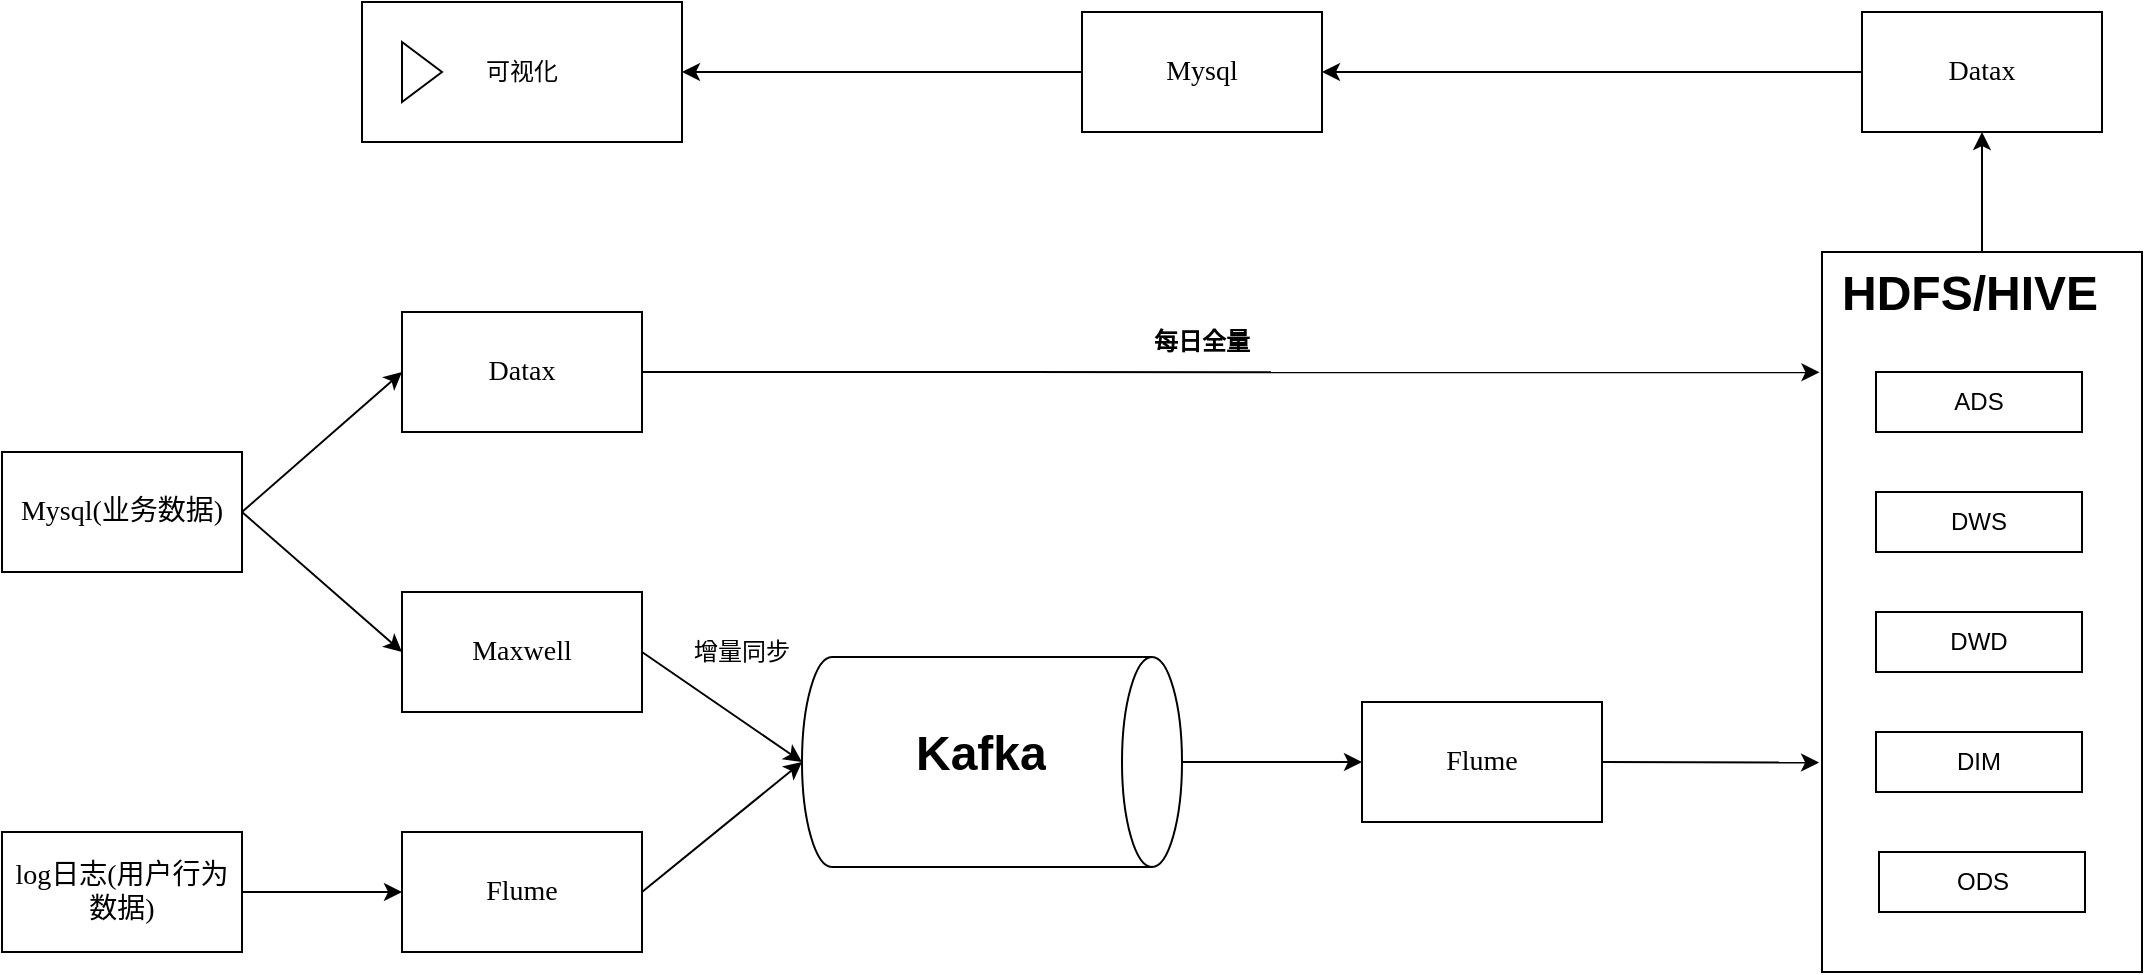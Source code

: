 <mxfile version="24.6.4" type="github">
  <diagram name="第 1 页" id="dqBaYqO7WzD5fqr5qZA4">
    <mxGraphModel dx="1235" dy="669" grid="1" gridSize="10" guides="1" tooltips="1" connect="1" arrows="1" fold="1" page="1" pageScale="1" pageWidth="827" pageHeight="1169" math="0" shadow="0">
      <root>
        <mxCell id="0" />
        <mxCell id="1" parent="0" />
        <mxCell id="vWg-QGZOdzcZlGOuCy5n-1" value="&lt;font face=&quot;Garamond&quot; style=&quot;font-size: 14px;&quot;&gt;Mysql(&lt;/font&gt;&lt;span style=&quot;font-family: Garamond; font-size: 14px;&quot;&gt;业务数据&lt;/span&gt;&lt;font face=&quot;Garamond&quot; style=&quot;font-size: 14px;&quot;&gt;)&lt;/font&gt;" style="rounded=0;whiteSpace=wrap;html=1;" vertex="1" parent="1">
          <mxGeometry x="120" y="290" width="120" height="60" as="geometry" />
        </mxCell>
        <mxCell id="vWg-QGZOdzcZlGOuCy5n-2" value="&lt;font face=&quot;Garamond&quot;&gt;&lt;span style=&quot;font-size: 14px;&quot;&gt;Datax&lt;/span&gt;&lt;/font&gt;" style="rounded=0;whiteSpace=wrap;html=1;" vertex="1" parent="1">
          <mxGeometry x="320" y="220" width="120" height="60" as="geometry" />
        </mxCell>
        <mxCell id="vWg-QGZOdzcZlGOuCy5n-3" value="&lt;font face=&quot;Garamond&quot;&gt;&lt;span style=&quot;font-size: 14px;&quot;&gt;Maxwell&lt;/span&gt;&lt;/font&gt;" style="rounded=0;whiteSpace=wrap;html=1;" vertex="1" parent="1">
          <mxGeometry x="320" y="360" width="120" height="60" as="geometry" />
        </mxCell>
        <mxCell id="vWg-QGZOdzcZlGOuCy5n-4" value="&lt;font face=&quot;Garamond&quot; style=&quot;font-size: 14px;&quot;&gt;log日志(&lt;/font&gt;&lt;span style=&quot;font-family: Garamond; font-size: 14px;&quot;&gt;用户行为数据&lt;/span&gt;&lt;span style=&quot;font-size: 14px; font-family: Garamond; background-color: initial;&quot;&gt;)&lt;/span&gt;" style="rounded=0;whiteSpace=wrap;html=1;" vertex="1" parent="1">
          <mxGeometry x="120" y="480" width="120" height="60" as="geometry" />
        </mxCell>
        <mxCell id="vWg-QGZOdzcZlGOuCy5n-5" value="&lt;font face=&quot;Garamond&quot;&gt;&lt;span style=&quot;font-size: 14px;&quot;&gt;Flume&lt;/span&gt;&lt;/font&gt;" style="rounded=0;whiteSpace=wrap;html=1;" vertex="1" parent="1">
          <mxGeometry x="320" y="480" width="120" height="60" as="geometry" />
        </mxCell>
        <mxCell id="vWg-QGZOdzcZlGOuCy5n-7" value="" style="shape=cylinder3;whiteSpace=wrap;html=1;boundedLbl=1;backgroundOutline=1;size=15;rotation=90;" vertex="1" parent="1">
          <mxGeometry x="562.5" y="350" width="105" height="190" as="geometry" />
        </mxCell>
        <mxCell id="vWg-QGZOdzcZlGOuCy5n-8" value="&lt;h1 style=&quot;margin-top: 0px;&quot;&gt;Kafka&lt;/h1&gt;" style="text;html=1;whiteSpace=wrap;overflow=hidden;rounded=0;" vertex="1" parent="1">
          <mxGeometry x="575" y="420" width="80" height="40" as="geometry" />
        </mxCell>
        <mxCell id="vWg-QGZOdzcZlGOuCy5n-9" value="" style="endArrow=classic;html=1;rounded=0;entryX=0;entryY=0.5;entryDx=0;entryDy=0;exitX=1;exitY=0.5;exitDx=0;exitDy=0;" edge="1" parent="1" source="vWg-QGZOdzcZlGOuCy5n-1" target="vWg-QGZOdzcZlGOuCy5n-2">
          <mxGeometry width="50" height="50" relative="1" as="geometry">
            <mxPoint x="370" y="480" as="sourcePoint" />
            <mxPoint x="420" y="430" as="targetPoint" />
          </mxGeometry>
        </mxCell>
        <mxCell id="vWg-QGZOdzcZlGOuCy5n-10" value="" style="endArrow=classic;html=1;rounded=0;entryX=0;entryY=0.5;entryDx=0;entryDy=0;" edge="1" parent="1" target="vWg-QGZOdzcZlGOuCy5n-3">
          <mxGeometry width="50" height="50" relative="1" as="geometry">
            <mxPoint x="240" y="320" as="sourcePoint" />
            <mxPoint x="330" y="260" as="targetPoint" />
          </mxGeometry>
        </mxCell>
        <mxCell id="vWg-QGZOdzcZlGOuCy5n-12" value="" style="endArrow=classic;html=1;rounded=0;entryX=0;entryY=0.5;entryDx=0;entryDy=0;exitX=1;exitY=0.5;exitDx=0;exitDy=0;" edge="1" parent="1" source="vWg-QGZOdzcZlGOuCy5n-4" target="vWg-QGZOdzcZlGOuCy5n-5">
          <mxGeometry width="50" height="50" relative="1" as="geometry">
            <mxPoint x="250" y="330" as="sourcePoint" />
            <mxPoint x="330" y="400" as="targetPoint" />
          </mxGeometry>
        </mxCell>
        <mxCell id="vWg-QGZOdzcZlGOuCy5n-13" value="" style="endArrow=classic;html=1;rounded=0;entryX=0.5;entryY=1;entryDx=0;entryDy=0;exitX=1;exitY=0.5;exitDx=0;exitDy=0;entryPerimeter=0;" edge="1" parent="1" source="vWg-QGZOdzcZlGOuCy5n-3" target="vWg-QGZOdzcZlGOuCy5n-7">
          <mxGeometry width="50" height="50" relative="1" as="geometry">
            <mxPoint x="250" y="520" as="sourcePoint" />
            <mxPoint x="330" y="520" as="targetPoint" />
          </mxGeometry>
        </mxCell>
        <mxCell id="vWg-QGZOdzcZlGOuCy5n-14" value="" style="endArrow=classic;html=1;rounded=0;exitX=1;exitY=0.5;exitDx=0;exitDy=0;entryX=0.5;entryY=1;entryDx=0;entryDy=0;entryPerimeter=0;" edge="1" parent="1" source="vWg-QGZOdzcZlGOuCy5n-5" target="vWg-QGZOdzcZlGOuCy5n-7">
          <mxGeometry width="50" height="50" relative="1" as="geometry">
            <mxPoint x="450" y="400" as="sourcePoint" />
            <mxPoint x="510" y="440" as="targetPoint" />
          </mxGeometry>
        </mxCell>
        <mxCell id="vWg-QGZOdzcZlGOuCy5n-16" value="" style="rounded=0;whiteSpace=wrap;html=1;" vertex="1" parent="1">
          <mxGeometry x="1030" y="190" width="160" height="360" as="geometry" />
        </mxCell>
        <mxCell id="vWg-QGZOdzcZlGOuCy5n-20" value="&lt;h1 style=&quot;margin-top: 0px;&quot;&gt;HDFS/HIVE&lt;/h1&gt;" style="text;html=1;whiteSpace=wrap;overflow=hidden;rounded=0;" vertex="1" parent="1">
          <mxGeometry x="1037.5" y="190" width="145" height="40" as="geometry" />
        </mxCell>
        <mxCell id="vWg-QGZOdzcZlGOuCy5n-26" value="ODS" style="rounded=0;whiteSpace=wrap;html=1;" vertex="1" parent="1">
          <mxGeometry x="1058.5" y="490" width="103" height="30" as="geometry" />
        </mxCell>
        <mxCell id="vWg-QGZOdzcZlGOuCy5n-27" value="DIM" style="rounded=0;whiteSpace=wrap;html=1;" vertex="1" parent="1">
          <mxGeometry x="1057" y="430" width="103" height="30" as="geometry" />
        </mxCell>
        <mxCell id="vWg-QGZOdzcZlGOuCy5n-28" value="DWD" style="rounded=0;whiteSpace=wrap;html=1;" vertex="1" parent="1">
          <mxGeometry x="1057" y="370" width="103" height="30" as="geometry" />
        </mxCell>
        <mxCell id="vWg-QGZOdzcZlGOuCy5n-29" value="DWS" style="rounded=0;whiteSpace=wrap;html=1;" vertex="1" parent="1">
          <mxGeometry x="1057" y="310" width="103" height="30" as="geometry" />
        </mxCell>
        <mxCell id="vWg-QGZOdzcZlGOuCy5n-30" value="ADS" style="rounded=0;whiteSpace=wrap;html=1;" vertex="1" parent="1">
          <mxGeometry x="1057" y="250" width="103" height="30" as="geometry" />
        </mxCell>
        <mxCell id="vWg-QGZOdzcZlGOuCy5n-31" value="&lt;font face=&quot;Garamond&quot;&gt;&lt;span style=&quot;font-size: 14px;&quot;&gt;Datax&lt;/span&gt;&lt;/font&gt;" style="rounded=0;whiteSpace=wrap;html=1;" vertex="1" parent="1">
          <mxGeometry x="1050" y="70" width="120" height="60" as="geometry" />
        </mxCell>
        <mxCell id="vWg-QGZOdzcZlGOuCy5n-32" value="&lt;font face=&quot;Garamond&quot;&gt;&lt;span style=&quot;font-size: 14px;&quot;&gt;Mysql&lt;/span&gt;&lt;/font&gt;" style="rounded=0;whiteSpace=wrap;html=1;" vertex="1" parent="1">
          <mxGeometry x="660" y="70" width="120" height="60" as="geometry" />
        </mxCell>
        <mxCell id="vWg-QGZOdzcZlGOuCy5n-35" value="" style="endArrow=classic;html=1;rounded=0;exitX=0.5;exitY=0;exitDx=0;exitDy=0;exitPerimeter=0;entryX=0;entryY=0.5;entryDx=0;entryDy=0;" edge="1" parent="1" source="vWg-QGZOdzcZlGOuCy5n-7" target="vWg-QGZOdzcZlGOuCy5n-42">
          <mxGeometry width="50" height="50" relative="1" as="geometry">
            <mxPoint x="450" y="400" as="sourcePoint" />
            <mxPoint x="770" y="500" as="targetPoint" />
          </mxGeometry>
        </mxCell>
        <mxCell id="vWg-QGZOdzcZlGOuCy5n-36" value="" style="endArrow=classic;html=1;rounded=0;exitX=0.5;exitY=0;exitDx=0;exitDy=0;entryX=0.5;entryY=1;entryDx=0;entryDy=0;" edge="1" parent="1" source="vWg-QGZOdzcZlGOuCy5n-20" target="vWg-QGZOdzcZlGOuCy5n-31">
          <mxGeometry width="50" height="50" relative="1" as="geometry">
            <mxPoint x="950" y="455" as="sourcePoint" />
            <mxPoint x="1040" y="455" as="targetPoint" />
          </mxGeometry>
        </mxCell>
        <mxCell id="vWg-QGZOdzcZlGOuCy5n-37" value="" style="endArrow=classic;html=1;rounded=0;exitX=0;exitY=0.5;exitDx=0;exitDy=0;entryX=1;entryY=0.5;entryDx=0;entryDy=0;" edge="1" parent="1" source="vWg-QGZOdzcZlGOuCy5n-31" target="vWg-QGZOdzcZlGOuCy5n-32">
          <mxGeometry width="50" height="50" relative="1" as="geometry">
            <mxPoint x="890" y="200" as="sourcePoint" />
            <mxPoint x="890" y="140" as="targetPoint" />
          </mxGeometry>
        </mxCell>
        <mxCell id="vWg-QGZOdzcZlGOuCy5n-38" value="" style="endArrow=classic;html=1;rounded=0;exitX=0;exitY=0.5;exitDx=0;exitDy=0;entryX=1;entryY=0.5;entryDx=0;entryDy=0;" edge="1" parent="1" source="vWg-QGZOdzcZlGOuCy5n-32" target="vWg-QGZOdzcZlGOuCy5n-45">
          <mxGeometry width="50" height="50" relative="1" as="geometry">
            <mxPoint x="830" y="110" as="sourcePoint" />
            <mxPoint x="440" y="100" as="targetPoint" />
          </mxGeometry>
        </mxCell>
        <mxCell id="vWg-QGZOdzcZlGOuCy5n-39" value="" style="endArrow=classic;html=1;rounded=0;exitX=1;exitY=0.5;exitDx=0;exitDy=0;entryX=-0.008;entryY=0.167;entryDx=0;entryDy=0;entryPerimeter=0;" edge="1" parent="1" source="vWg-QGZOdzcZlGOuCy5n-2" target="vWg-QGZOdzcZlGOuCy5n-16">
          <mxGeometry width="50" height="50" relative="1" as="geometry">
            <mxPoint x="720" y="455" as="sourcePoint" />
            <mxPoint x="810" y="455" as="targetPoint" />
          </mxGeometry>
        </mxCell>
        <mxCell id="vWg-QGZOdzcZlGOuCy5n-40" value="每日全量" style="text;html=1;align=center;verticalAlign=middle;whiteSpace=wrap;rounded=0;fontStyle=1" vertex="1" parent="1">
          <mxGeometry x="690" y="220" width="60" height="30" as="geometry" />
        </mxCell>
        <mxCell id="vWg-QGZOdzcZlGOuCy5n-41" value="增量同步" style="text;html=1;align=center;verticalAlign=middle;whiteSpace=wrap;rounded=0;" vertex="1" parent="1">
          <mxGeometry x="460" y="375" width="60" height="30" as="geometry" />
        </mxCell>
        <mxCell id="vWg-QGZOdzcZlGOuCy5n-42" value="&lt;font face=&quot;Garamond&quot;&gt;&lt;span style=&quot;font-size: 14px;&quot;&gt;Flume&lt;/span&gt;&lt;/font&gt;" style="rounded=0;whiteSpace=wrap;html=1;" vertex="1" parent="1">
          <mxGeometry x="800" y="415" width="120" height="60" as="geometry" />
        </mxCell>
        <mxCell id="vWg-QGZOdzcZlGOuCy5n-43" value="" style="endArrow=classic;html=1;rounded=0;exitX=1;exitY=0.5;exitDx=0;exitDy=0;entryX=-0.009;entryY=0.709;entryDx=0;entryDy=0;entryPerimeter=0;" edge="1" parent="1" source="vWg-QGZOdzcZlGOuCy5n-42" target="vWg-QGZOdzcZlGOuCy5n-16">
          <mxGeometry width="50" height="50" relative="1" as="geometry">
            <mxPoint x="720" y="455" as="sourcePoint" />
            <mxPoint x="810" y="455" as="targetPoint" />
          </mxGeometry>
        </mxCell>
        <mxCell id="vWg-QGZOdzcZlGOuCy5n-45" value="可视化" style="html=1;whiteSpace=wrap;container=1;recursiveResize=0;collapsible=0;" vertex="1" parent="1">
          <mxGeometry x="300" y="65" width="160" height="70" as="geometry" />
        </mxCell>
        <mxCell id="vWg-QGZOdzcZlGOuCy5n-46" value="" style="triangle;html=1;whiteSpace=wrap;" vertex="1" parent="vWg-QGZOdzcZlGOuCy5n-45">
          <mxGeometry x="20" y="20" width="20" height="30" as="geometry" />
        </mxCell>
      </root>
    </mxGraphModel>
  </diagram>
</mxfile>
